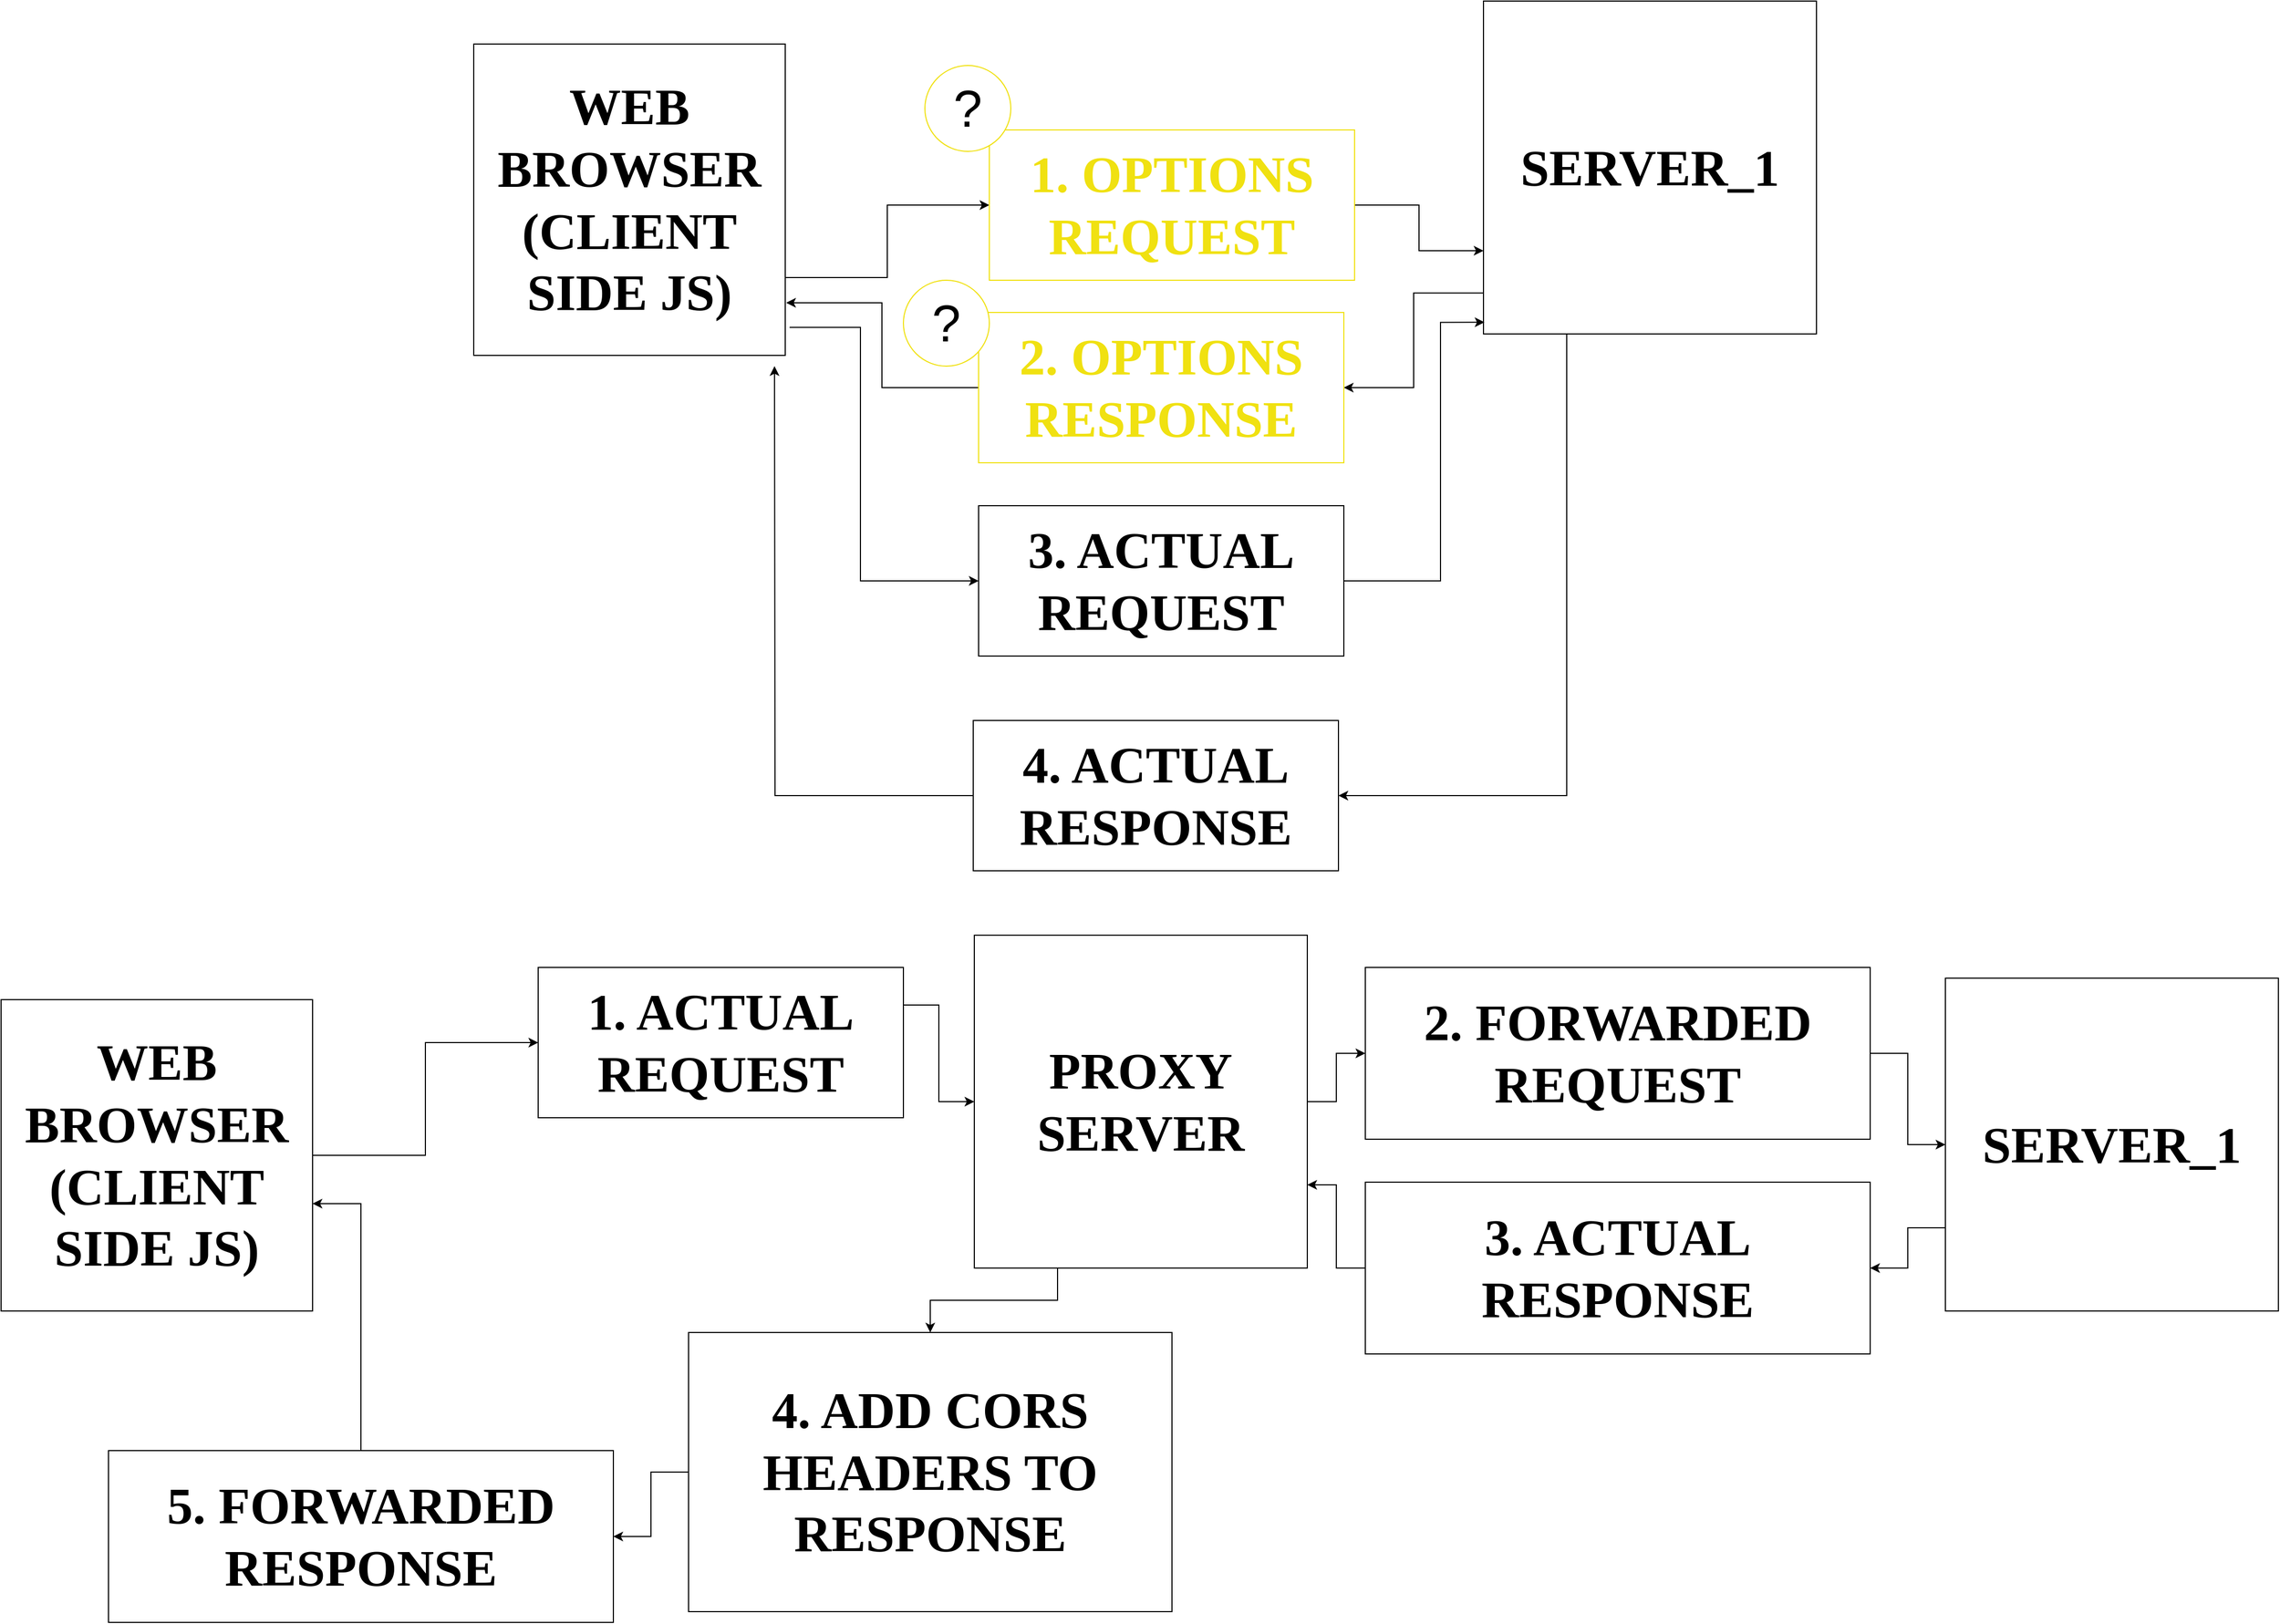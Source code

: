 <mxfile version="20.2.2" type="device"><diagram id="rmp3ABnaAXMUQWZRkpjv" name="Page-1"><mxGraphModel dx="2856" dy="1765" grid="1" gridSize="10" guides="1" tooltips="1" connect="1" arrows="1" fold="1" page="1" pageScale="1" pageWidth="850" pageHeight="1100" math="0" shadow="0"><root><mxCell id="0"/><mxCell id="1" parent="0"/><mxCell id="fXea6OR1aUnfSKK-V8qa-8" style="edgeStyle=orthogonalEdgeStyle;rounded=0;orthogonalLoop=1;jettySize=auto;html=1;exitX=1;exitY=0.75;exitDx=0;exitDy=0;fontSize=48;" edge="1" parent="1" source="fXea6OR1aUnfSKK-V8qa-1" target="fXea6OR1aUnfSKK-V8qa-7"><mxGeometry relative="1" as="geometry"/></mxCell><mxCell id="fXea6OR1aUnfSKK-V8qa-17" style="edgeStyle=orthogonalEdgeStyle;rounded=0;orthogonalLoop=1;jettySize=auto;html=1;exitX=1.014;exitY=0.91;exitDx=0;exitDy=0;entryX=0;entryY=0.5;entryDx=0;entryDy=0;fontSize=48;exitPerimeter=0;" edge="1" parent="1" source="fXea6OR1aUnfSKK-V8qa-1" target="fXea6OR1aUnfSKK-V8qa-15"><mxGeometry relative="1" as="geometry"><Array as="points"><mxPoint x="150" y="604"/><mxPoint x="150" y="840"/></Array></mxGeometry></mxCell><mxCell id="fXea6OR1aUnfSKK-V8qa-1" value="&lt;b&gt;&lt;font style=&quot;font-size: 48px;&quot; face=&quot;Futura&quot;&gt;WEB BROWSER (CLIENT SIDE JS)&lt;br&gt;&lt;/font&gt;&lt;/b&gt;" style="whiteSpace=wrap;html=1;aspect=fixed;" vertex="1" parent="1"><mxGeometry x="-210" y="340" width="290" height="290" as="geometry"/></mxCell><mxCell id="fXea6OR1aUnfSKK-V8qa-11" style="edgeStyle=orthogonalEdgeStyle;rounded=0;orthogonalLoop=1;jettySize=auto;html=1;exitX=0.003;exitY=0.877;exitDx=0;exitDy=0;fontSize=48;exitPerimeter=0;" edge="1" parent="1" source="fXea6OR1aUnfSKK-V8qa-2" target="fXea6OR1aUnfSKK-V8qa-10"><mxGeometry relative="1" as="geometry"/></mxCell><mxCell id="fXea6OR1aUnfSKK-V8qa-20" style="edgeStyle=orthogonalEdgeStyle;rounded=0;orthogonalLoop=1;jettySize=auto;html=1;exitX=0.25;exitY=1;exitDx=0;exitDy=0;entryX=1;entryY=0.5;entryDx=0;entryDy=0;fontSize=48;" edge="1" parent="1" source="fXea6OR1aUnfSKK-V8qa-2" target="fXea6OR1aUnfSKK-V8qa-18"><mxGeometry relative="1" as="geometry"/></mxCell><mxCell id="fXea6OR1aUnfSKK-V8qa-2" value="&lt;b&gt;&lt;font style=&quot;font-size: 48px;&quot; face=&quot;Futura&quot;&gt;SERVER_1&lt;/font&gt;&lt;/b&gt;" style="whiteSpace=wrap;html=1;aspect=fixed;" vertex="1" parent="1"><mxGeometry x="730" y="300" width="310" height="310" as="geometry"/></mxCell><mxCell id="fXea6OR1aUnfSKK-V8qa-9" style="edgeStyle=orthogonalEdgeStyle;rounded=0;orthogonalLoop=1;jettySize=auto;html=1;exitX=1;exitY=0.5;exitDx=0;exitDy=0;entryX=0;entryY=0.75;entryDx=0;entryDy=0;fontSize=48;" edge="1" parent="1" source="fXea6OR1aUnfSKK-V8qa-7" target="fXea6OR1aUnfSKK-V8qa-2"><mxGeometry relative="1" as="geometry"/></mxCell><mxCell id="fXea6OR1aUnfSKK-V8qa-7" value="&lt;div&gt;&lt;font color=&quot;#F0E111&quot;&gt;&lt;b&gt;&lt;font style=&quot;font-size: 48px;&quot; face=&quot;Futura&quot;&gt;1. OPTIONS&lt;/font&gt;&lt;/b&gt;&lt;/font&gt;&lt;/div&gt;&lt;div&gt;&lt;font color=&quot;#F0E111&quot;&gt;&lt;b&gt;&lt;font style=&quot;font-size: 48px;&quot; face=&quot;Futura&quot;&gt;REQUEST&lt;br&gt; &lt;/font&gt;&lt;/b&gt;&lt;/font&gt;&lt;/div&gt;" style="rounded=0;whiteSpace=wrap;html=1;fontSize=48;strokeColor=#F0E111;" vertex="1" parent="1"><mxGeometry x="270" y="420" width="340" height="140" as="geometry"/></mxCell><mxCell id="fXea6OR1aUnfSKK-V8qa-12" style="edgeStyle=orthogonalEdgeStyle;rounded=0;orthogonalLoop=1;jettySize=auto;html=1;exitX=0;exitY=0.5;exitDx=0;exitDy=0;entryX=1.003;entryY=0.831;entryDx=0;entryDy=0;entryPerimeter=0;fontSize=48;" edge="1" parent="1" source="fXea6OR1aUnfSKK-V8qa-10" target="fXea6OR1aUnfSKK-V8qa-1"><mxGeometry relative="1" as="geometry"/></mxCell><mxCell id="fXea6OR1aUnfSKK-V8qa-10" value="&lt;div&gt;&lt;font color=&quot;#F0E111&quot;&gt;&lt;b&gt;&lt;font style=&quot;font-size: 48px;&quot; face=&quot;Futura&quot;&gt;2. OPTIONS&lt;/font&gt;&lt;/b&gt;&lt;/font&gt;&lt;/div&gt;&lt;div&gt;&lt;font color=&quot;#F0E111&quot;&gt;&lt;b&gt;&lt;font style=&quot;font-size: 48px;&quot; face=&quot;Futura&quot;&gt;RESPONSE&lt;br&gt; &lt;/font&gt;&lt;/b&gt;&lt;/font&gt;&lt;/div&gt;" style="rounded=0;whiteSpace=wrap;html=1;fontSize=48;strokeColor=#F0E111;" vertex="1" parent="1"><mxGeometry x="260" y="590" width="340" height="140" as="geometry"/></mxCell><mxCell id="fXea6OR1aUnfSKK-V8qa-16" style="edgeStyle=orthogonalEdgeStyle;rounded=0;orthogonalLoop=1;jettySize=auto;html=1;exitX=1;exitY=0.5;exitDx=0;exitDy=0;entryX=0.003;entryY=0.965;entryDx=0;entryDy=0;entryPerimeter=0;fontSize=48;" edge="1" parent="1" source="fXea6OR1aUnfSKK-V8qa-15" target="fXea6OR1aUnfSKK-V8qa-2"><mxGeometry relative="1" as="geometry"><Array as="points"><mxPoint x="690" y="840"/><mxPoint x="690" y="599"/></Array></mxGeometry></mxCell><mxCell id="fXea6OR1aUnfSKK-V8qa-15" value="&lt;div&gt;&lt;b&gt;&lt;font style=&quot;font-size: 48px;&quot; face=&quot;Futura&quot;&gt;3. ACTUAL REQUEST&lt;br&gt;&lt;/font&gt;&lt;/b&gt;&lt;/div&gt;" style="rounded=0;whiteSpace=wrap;html=1;fontSize=48;" vertex="1" parent="1"><mxGeometry x="260" y="770" width="340" height="140" as="geometry"/></mxCell><mxCell id="fXea6OR1aUnfSKK-V8qa-21" style="edgeStyle=orthogonalEdgeStyle;rounded=0;orthogonalLoop=1;jettySize=auto;html=1;exitX=0;exitY=0.5;exitDx=0;exitDy=0;fontSize=48;" edge="1" parent="1" source="fXea6OR1aUnfSKK-V8qa-18"><mxGeometry relative="1" as="geometry"><mxPoint x="70" y="640" as="targetPoint"/></mxGeometry></mxCell><mxCell id="fXea6OR1aUnfSKK-V8qa-18" value="&lt;div&gt;&lt;b&gt;&lt;font style=&quot;font-size: 48px;&quot; face=&quot;Futura&quot;&gt;4. ACTUAL RESPONSE&lt;br&gt;&lt;/font&gt;&lt;/b&gt;&lt;/div&gt;" style="rounded=0;whiteSpace=wrap;html=1;fontSize=48;" vertex="1" parent="1"><mxGeometry x="255" y="970" width="340" height="140" as="geometry"/></mxCell><mxCell id="fXea6OR1aUnfSKK-V8qa-22" value="?" style="ellipse;whiteSpace=wrap;html=1;aspect=fixed;fontSize=48;strokeColor=#F0E111;" vertex="1" parent="1"><mxGeometry x="210" y="360" width="80" height="80" as="geometry"/></mxCell><mxCell id="fXea6OR1aUnfSKK-V8qa-24" value="?" style="ellipse;whiteSpace=wrap;html=1;aspect=fixed;fontSize=48;strokeColor=#F0E111;" vertex="1" parent="1"><mxGeometry x="190" y="560" width="80" height="80" as="geometry"/></mxCell><mxCell id="fXea6OR1aUnfSKK-V8qa-34" style="edgeStyle=orthogonalEdgeStyle;rounded=0;orthogonalLoop=1;jettySize=auto;html=1;exitX=1;exitY=0.5;exitDx=0;exitDy=0;fontSize=48;fontColor=#F0E111;" edge="1" parent="1" source="fXea6OR1aUnfSKK-V8qa-25" target="fXea6OR1aUnfSKK-V8qa-27"><mxGeometry relative="1" as="geometry"/></mxCell><mxCell id="fXea6OR1aUnfSKK-V8qa-42" style="edgeStyle=orthogonalEdgeStyle;rounded=0;orthogonalLoop=1;jettySize=auto;html=1;exitX=0.25;exitY=1;exitDx=0;exitDy=0;fontSize=48;fontColor=#F0E111;" edge="1" parent="1" source="fXea6OR1aUnfSKK-V8qa-25" target="fXea6OR1aUnfSKK-V8qa-40"><mxGeometry relative="1" as="geometry"/></mxCell><mxCell id="fXea6OR1aUnfSKK-V8qa-25" value="&lt;div&gt;&lt;b&gt;&lt;font style=&quot;font-size: 48px;&quot; face=&quot;Futura&quot;&gt;PROXY&lt;/font&gt;&lt;/b&gt;&lt;/div&gt;&lt;div&gt;&lt;b&gt;&lt;font style=&quot;font-size: 48px;&quot; face=&quot;Futura&quot;&gt;SERVER&lt;/font&gt;&lt;/b&gt;&lt;/div&gt;" style="whiteSpace=wrap;html=1;aspect=fixed;" vertex="1" parent="1"><mxGeometry x="256" y="1170" width="310" height="310" as="geometry"/></mxCell><mxCell id="fXea6OR1aUnfSKK-V8qa-33" style="edgeStyle=orthogonalEdgeStyle;rounded=0;orthogonalLoop=1;jettySize=auto;html=1;exitX=1;exitY=0.25;exitDx=0;exitDy=0;fontSize=48;fontColor=#F0E111;" edge="1" parent="1" source="fXea6OR1aUnfSKK-V8qa-26" target="fXea6OR1aUnfSKK-V8qa-25"><mxGeometry relative="1" as="geometry"/></mxCell><mxCell id="fXea6OR1aUnfSKK-V8qa-26" value="&lt;div&gt;&lt;b&gt;&lt;font style=&quot;font-size: 48px;&quot; face=&quot;Futura&quot;&gt;1. ACTUAL REQUEST&lt;br&gt;&lt;/font&gt;&lt;/b&gt;&lt;/div&gt;" style="rounded=0;whiteSpace=wrap;html=1;fontSize=48;" vertex="1" parent="1"><mxGeometry x="-150" y="1200" width="340" height="140" as="geometry"/></mxCell><mxCell id="fXea6OR1aUnfSKK-V8qa-35" style="edgeStyle=orthogonalEdgeStyle;rounded=0;orthogonalLoop=1;jettySize=auto;html=1;exitX=1;exitY=0.5;exitDx=0;exitDy=0;fontSize=48;fontColor=#F0E111;" edge="1" parent="1" source="fXea6OR1aUnfSKK-V8qa-27" target="fXea6OR1aUnfSKK-V8qa-31"><mxGeometry relative="1" as="geometry"/></mxCell><mxCell id="fXea6OR1aUnfSKK-V8qa-27" value="&lt;div&gt;&lt;b&gt;&lt;font style=&quot;font-size: 48px;&quot; face=&quot;Futura&quot;&gt;2. FORWARDED REQUEST&lt;br&gt;&lt;/font&gt;&lt;/b&gt;&lt;/div&gt;" style="rounded=0;whiteSpace=wrap;html=1;fontSize=48;" vertex="1" parent="1"><mxGeometry x="620" y="1200" width="470" height="160" as="geometry"/></mxCell><mxCell id="fXea6OR1aUnfSKK-V8qa-37" style="edgeStyle=orthogonalEdgeStyle;rounded=0;orthogonalLoop=1;jettySize=auto;html=1;exitX=0;exitY=0.5;exitDx=0;exitDy=0;entryX=1;entryY=0.75;entryDx=0;entryDy=0;fontSize=48;fontColor=#F0E111;" edge="1" parent="1" source="fXea6OR1aUnfSKK-V8qa-28" target="fXea6OR1aUnfSKK-V8qa-25"><mxGeometry relative="1" as="geometry"/></mxCell><mxCell id="fXea6OR1aUnfSKK-V8qa-28" value="&lt;div&gt;&lt;b&gt;&lt;font style=&quot;font-size: 48px;&quot; face=&quot;Futura&quot;&gt;3. ACTUAL RESPONSE&lt;br&gt;&lt;/font&gt;&lt;/b&gt;&lt;/div&gt;" style="rounded=0;whiteSpace=wrap;html=1;fontSize=48;" vertex="1" parent="1"><mxGeometry x="620" y="1400" width="470" height="160" as="geometry"/></mxCell><mxCell id="fXea6OR1aUnfSKK-V8qa-39" style="edgeStyle=orthogonalEdgeStyle;rounded=0;orthogonalLoop=1;jettySize=auto;html=1;entryX=1;entryY=0.655;entryDx=0;entryDy=0;entryPerimeter=0;fontSize=48;fontColor=#F0E111;" edge="1" parent="1" source="fXea6OR1aUnfSKK-V8qa-29" target="fXea6OR1aUnfSKK-V8qa-30"><mxGeometry relative="1" as="geometry"/></mxCell><mxCell id="fXea6OR1aUnfSKK-V8qa-29" value="&lt;div&gt;&lt;b&gt;&lt;font style=&quot;font-size: 48px;&quot; face=&quot;Futura&quot;&gt;5. FORWARDED RESPONSE&lt;br&gt;&lt;/font&gt;&lt;/b&gt;&lt;/div&gt;" style="rounded=0;whiteSpace=wrap;html=1;fontSize=48;" vertex="1" parent="1"><mxGeometry x="-550" y="1650" width="470" height="160" as="geometry"/></mxCell><mxCell id="fXea6OR1aUnfSKK-V8qa-32" style="edgeStyle=orthogonalEdgeStyle;rounded=0;orthogonalLoop=1;jettySize=auto;html=1;fontSize=48;fontColor=#F0E111;" edge="1" parent="1" source="fXea6OR1aUnfSKK-V8qa-30" target="fXea6OR1aUnfSKK-V8qa-26"><mxGeometry relative="1" as="geometry"/></mxCell><mxCell id="fXea6OR1aUnfSKK-V8qa-30" value="&lt;b&gt;&lt;font style=&quot;font-size: 48px;&quot; face=&quot;Futura&quot;&gt;WEB BROWSER (CLIENT SIDE JS)&lt;br&gt;&lt;/font&gt;&lt;/b&gt;" style="whiteSpace=wrap;html=1;aspect=fixed;" vertex="1" parent="1"><mxGeometry x="-650" y="1230" width="290" height="290" as="geometry"/></mxCell><mxCell id="fXea6OR1aUnfSKK-V8qa-36" style="edgeStyle=orthogonalEdgeStyle;rounded=0;orthogonalLoop=1;jettySize=auto;html=1;exitX=0;exitY=0.75;exitDx=0;exitDy=0;fontSize=48;fontColor=#F0E111;" edge="1" parent="1" source="fXea6OR1aUnfSKK-V8qa-31" target="fXea6OR1aUnfSKK-V8qa-28"><mxGeometry relative="1" as="geometry"/></mxCell><mxCell id="fXea6OR1aUnfSKK-V8qa-31" value="&lt;b&gt;&lt;font style=&quot;font-size: 48px;&quot; face=&quot;Futura&quot;&gt;SERVER_1&lt;/font&gt;&lt;/b&gt;" style="whiteSpace=wrap;html=1;aspect=fixed;" vertex="1" parent="1"><mxGeometry x="1160" y="1210" width="310" height="310" as="geometry"/></mxCell><mxCell id="fXea6OR1aUnfSKK-V8qa-43" style="edgeStyle=orthogonalEdgeStyle;rounded=0;orthogonalLoop=1;jettySize=auto;html=1;fontSize=48;fontColor=#F0E111;" edge="1" parent="1" source="fXea6OR1aUnfSKK-V8qa-40" target="fXea6OR1aUnfSKK-V8qa-29"><mxGeometry relative="1" as="geometry"/></mxCell><mxCell id="fXea6OR1aUnfSKK-V8qa-40" value="&lt;div&gt;&lt;b&gt;&lt;font style=&quot;font-size: 48px;&quot; face=&quot;Futura&quot;&gt;4. ADD CORS HEADERS TO RESPONSE&lt;br&gt;&lt;/font&gt;&lt;/b&gt;&lt;/div&gt;" style="rounded=0;whiteSpace=wrap;html=1;fontSize=48;" vertex="1" parent="1"><mxGeometry x="-10" y="1540" width="450" height="260" as="geometry"/></mxCell></root></mxGraphModel></diagram></mxfile>